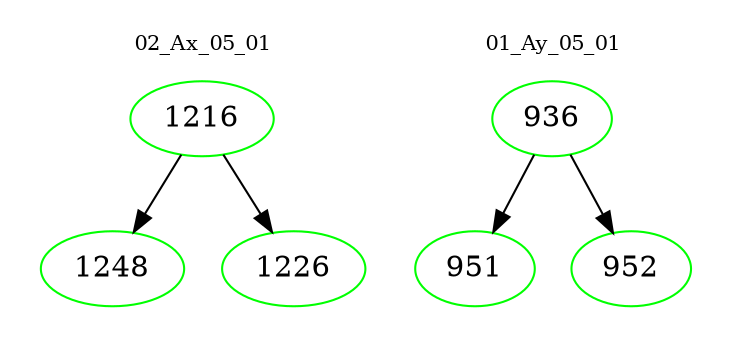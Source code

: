 digraph{
subgraph cluster_0 {
color = white
label = "02_Ax_05_01";
fontsize=10;
T0_1216 [label="1216", color="green"]
T0_1216 -> T0_1248 [color="black"]
T0_1248 [label="1248", color="green"]
T0_1216 -> T0_1226 [color="black"]
T0_1226 [label="1226", color="green"]
}
subgraph cluster_1 {
color = white
label = "01_Ay_05_01";
fontsize=10;
T1_936 [label="936", color="green"]
T1_936 -> T1_951 [color="black"]
T1_951 [label="951", color="green"]
T1_936 -> T1_952 [color="black"]
T1_952 [label="952", color="green"]
}
}

